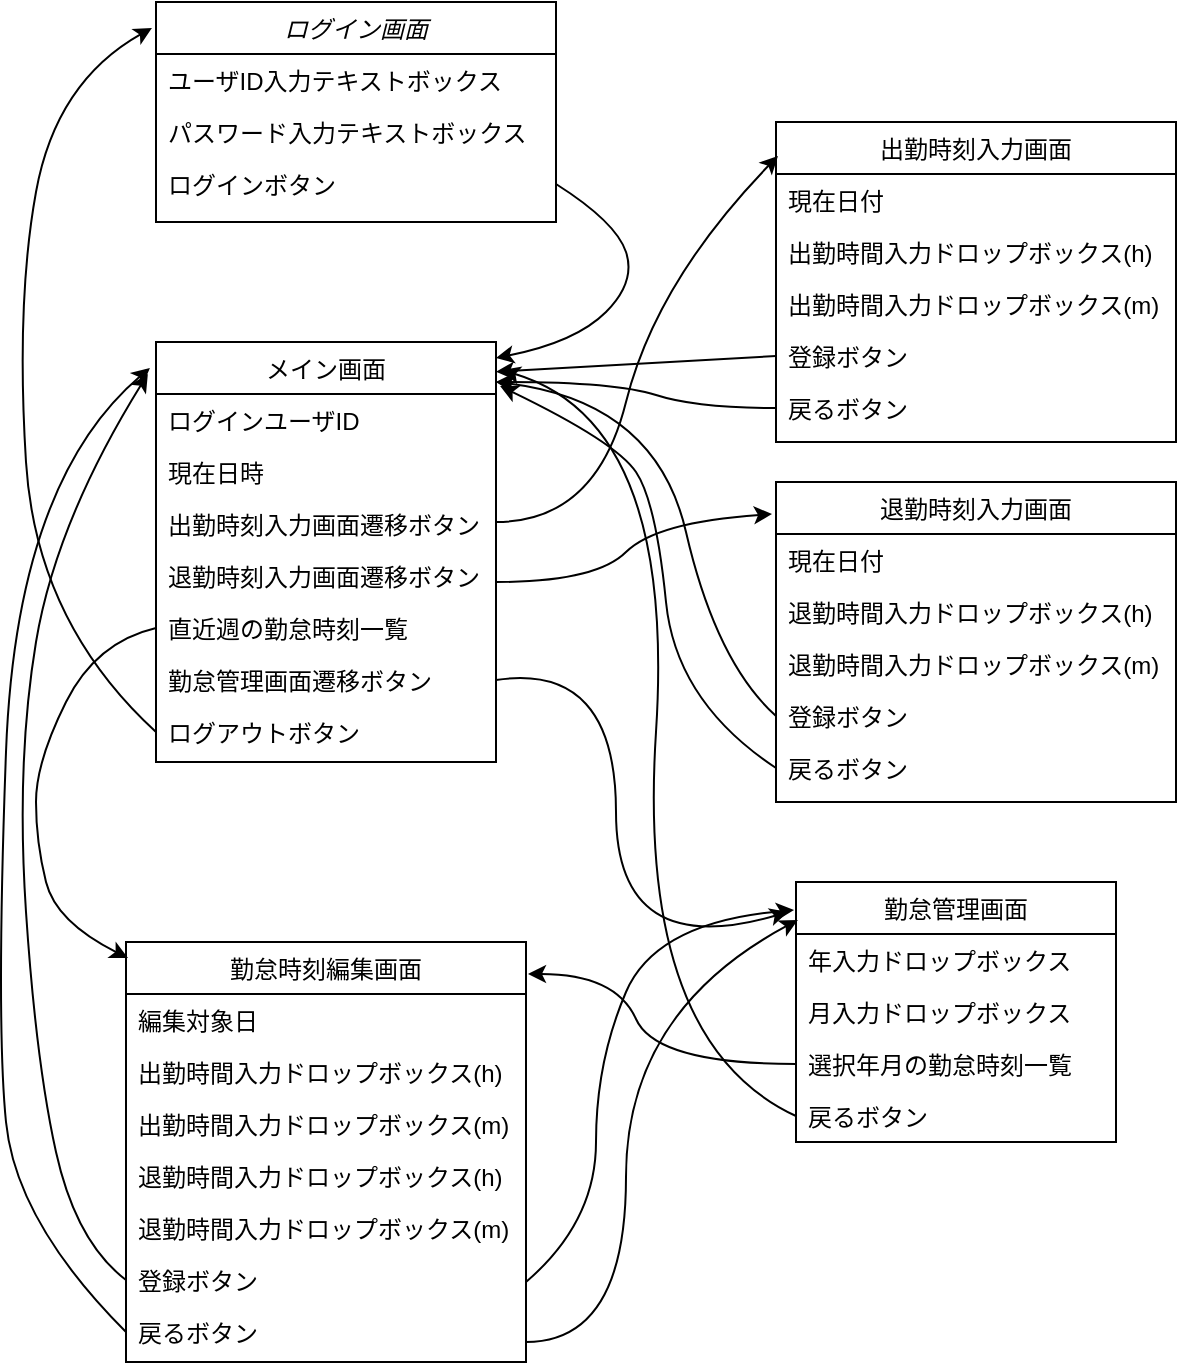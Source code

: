 <mxfile version="15.0.6" type="github">
  <diagram id="C5RBs43oDa-KdzZeNtuy" name="Page-1">
    <mxGraphModel dx="868" dy="482" grid="1" gridSize="10" guides="1" tooltips="1" connect="1" arrows="1" fold="1" page="1" pageScale="1" pageWidth="827" pageHeight="1169" math="0" shadow="0">
      <root>
        <mxCell id="WIyWlLk6GJQsqaUBKTNV-0" />
        <mxCell id="WIyWlLk6GJQsqaUBKTNV-1" parent="WIyWlLk6GJQsqaUBKTNV-0" />
        <mxCell id="zkfFHV4jXpPFQw0GAbJ--0" value="ログイン画面" style="swimlane;fontStyle=2;align=center;verticalAlign=top;childLayout=stackLayout;horizontal=1;startSize=26;horizontalStack=0;resizeParent=1;resizeLast=0;collapsible=1;marginBottom=0;rounded=0;shadow=0;strokeWidth=1;" parent="WIyWlLk6GJQsqaUBKTNV-1" vertex="1">
          <mxGeometry x="90" y="60" width="200" height="110" as="geometry">
            <mxRectangle x="230" y="140" width="160" height="26" as="alternateBounds" />
          </mxGeometry>
        </mxCell>
        <mxCell id="zkfFHV4jXpPFQw0GAbJ--1" value="ユーザID入力テキストボックス" style="text;align=left;verticalAlign=top;spacingLeft=4;spacingRight=4;overflow=hidden;rotatable=0;points=[[0,0.5],[1,0.5]];portConstraint=eastwest;" parent="zkfFHV4jXpPFQw0GAbJ--0" vertex="1">
          <mxGeometry y="26" width="200" height="26" as="geometry" />
        </mxCell>
        <mxCell id="zkfFHV4jXpPFQw0GAbJ--2" value="パスワード入力テキストボックス" style="text;align=left;verticalAlign=top;spacingLeft=4;spacingRight=4;overflow=hidden;rotatable=0;points=[[0,0.5],[1,0.5]];portConstraint=eastwest;rounded=0;shadow=0;html=0;" parent="zkfFHV4jXpPFQw0GAbJ--0" vertex="1">
          <mxGeometry y="52" width="200" height="26" as="geometry" />
        </mxCell>
        <mxCell id="zkfFHV4jXpPFQw0GAbJ--3" value="ログインボタン" style="text;align=left;verticalAlign=top;spacingLeft=4;spacingRight=4;overflow=hidden;rotatable=0;points=[[0,0.5],[1,0.5]];portConstraint=eastwest;rounded=0;shadow=0;html=0;" parent="zkfFHV4jXpPFQw0GAbJ--0" vertex="1">
          <mxGeometry y="78" width="200" height="26" as="geometry" />
        </mxCell>
        <mxCell id="zkfFHV4jXpPFQw0GAbJ--6" value="メイン画面" style="swimlane;fontStyle=0;align=center;verticalAlign=top;childLayout=stackLayout;horizontal=1;startSize=26;horizontalStack=0;resizeParent=1;resizeLast=0;collapsible=1;marginBottom=0;rounded=0;shadow=0;strokeWidth=1;" parent="WIyWlLk6GJQsqaUBKTNV-1" vertex="1">
          <mxGeometry x="90" y="230" width="170" height="210" as="geometry">
            <mxRectangle x="130" y="380" width="160" height="26" as="alternateBounds" />
          </mxGeometry>
        </mxCell>
        <mxCell id="zkfFHV4jXpPFQw0GAbJ--7" value="ログインユーザID" style="text;align=left;verticalAlign=top;spacingLeft=4;spacingRight=4;overflow=hidden;rotatable=0;points=[[0,0.5],[1,0.5]];portConstraint=eastwest;" parent="zkfFHV4jXpPFQw0GAbJ--6" vertex="1">
          <mxGeometry y="26" width="170" height="26" as="geometry" />
        </mxCell>
        <mxCell id="zkfFHV4jXpPFQw0GAbJ--8" value="現在日時" style="text;align=left;verticalAlign=top;spacingLeft=4;spacingRight=4;overflow=hidden;rotatable=0;points=[[0,0.5],[1,0.5]];portConstraint=eastwest;rounded=0;shadow=0;html=0;" parent="zkfFHV4jXpPFQw0GAbJ--6" vertex="1">
          <mxGeometry y="52" width="170" height="26" as="geometry" />
        </mxCell>
        <mxCell id="zkfFHV4jXpPFQw0GAbJ--10" value="出勤時刻入力画面遷移ボタン" style="text;align=left;verticalAlign=top;spacingLeft=4;spacingRight=4;overflow=hidden;rotatable=0;points=[[0,0.5],[1,0.5]];portConstraint=eastwest;fontStyle=0" parent="zkfFHV4jXpPFQw0GAbJ--6" vertex="1">
          <mxGeometry y="78" width="170" height="26" as="geometry" />
        </mxCell>
        <mxCell id="zkfFHV4jXpPFQw0GAbJ--11" value="退勤時刻入力画面遷移ボタン" style="text;align=left;verticalAlign=top;spacingLeft=4;spacingRight=4;overflow=hidden;rotatable=0;points=[[0,0.5],[1,0.5]];portConstraint=eastwest;" parent="zkfFHV4jXpPFQw0GAbJ--6" vertex="1">
          <mxGeometry y="104" width="170" height="26" as="geometry" />
        </mxCell>
        <mxCell id="IDx2Njl__8hyP89TONPv-0" value="直近週の勤怠時刻一覧" style="text;align=left;verticalAlign=top;spacingLeft=4;spacingRight=4;overflow=hidden;rotatable=0;points=[[0,0.5],[1,0.5]];portConstraint=eastwest;rounded=0;shadow=0;html=0;" vertex="1" parent="zkfFHV4jXpPFQw0GAbJ--6">
          <mxGeometry y="130" width="170" height="26" as="geometry" />
        </mxCell>
        <mxCell id="IDx2Njl__8hyP89TONPv-1" value="勤怠管理画面遷移ボタン" style="text;align=left;verticalAlign=top;spacingLeft=4;spacingRight=4;overflow=hidden;rotatable=0;points=[[0,0.5],[1,0.5]];portConstraint=eastwest;rounded=0;shadow=0;html=0;" vertex="1" parent="zkfFHV4jXpPFQw0GAbJ--6">
          <mxGeometry y="156" width="170" height="26" as="geometry" />
        </mxCell>
        <mxCell id="IDx2Njl__8hyP89TONPv-2" value="ログアウトボタン" style="text;align=left;verticalAlign=top;spacingLeft=4;spacingRight=4;overflow=hidden;rotatable=0;points=[[0,0.5],[1,0.5]];portConstraint=eastwest;rounded=0;shadow=0;html=0;" vertex="1" parent="zkfFHV4jXpPFQw0GAbJ--6">
          <mxGeometry y="182" width="170" height="26" as="geometry" />
        </mxCell>
        <mxCell id="zkfFHV4jXpPFQw0GAbJ--13" value="勤怠管理画面" style="swimlane;fontStyle=0;align=center;verticalAlign=top;childLayout=stackLayout;horizontal=1;startSize=26;horizontalStack=0;resizeParent=1;resizeLast=0;collapsible=1;marginBottom=0;rounded=0;shadow=0;strokeWidth=1;" parent="WIyWlLk6GJQsqaUBKTNV-1" vertex="1">
          <mxGeometry x="410" y="500" width="160" height="130" as="geometry">
            <mxRectangle x="340" y="380" width="170" height="26" as="alternateBounds" />
          </mxGeometry>
        </mxCell>
        <mxCell id="zkfFHV4jXpPFQw0GAbJ--14" value="年入力ドロップボックス" style="text;align=left;verticalAlign=top;spacingLeft=4;spacingRight=4;overflow=hidden;rotatable=0;points=[[0,0.5],[1,0.5]];portConstraint=eastwest;" parent="zkfFHV4jXpPFQw0GAbJ--13" vertex="1">
          <mxGeometry y="26" width="160" height="26" as="geometry" />
        </mxCell>
        <mxCell id="IDx2Njl__8hyP89TONPv-11" value="月入力ドロップボックス" style="text;align=left;verticalAlign=top;spacingLeft=4;spacingRight=4;overflow=hidden;rotatable=0;points=[[0,0.5],[1,0.5]];portConstraint=eastwest;" vertex="1" parent="zkfFHV4jXpPFQw0GAbJ--13">
          <mxGeometry y="52" width="160" height="26" as="geometry" />
        </mxCell>
        <mxCell id="IDx2Njl__8hyP89TONPv-12" value="選択年月の勤怠時刻一覧" style="text;align=left;verticalAlign=top;spacingLeft=4;spacingRight=4;overflow=hidden;rotatable=0;points=[[0,0.5],[1,0.5]];portConstraint=eastwest;" vertex="1" parent="zkfFHV4jXpPFQw0GAbJ--13">
          <mxGeometry y="78" width="160" height="26" as="geometry" />
        </mxCell>
        <mxCell id="IDx2Njl__8hyP89TONPv-14" value="戻るボタン" style="text;align=left;verticalAlign=top;spacingLeft=4;spacingRight=4;overflow=hidden;rotatable=0;points=[[0,0.5],[1,0.5]];portConstraint=eastwest;" vertex="1" parent="zkfFHV4jXpPFQw0GAbJ--13">
          <mxGeometry y="104" width="160" height="26" as="geometry" />
        </mxCell>
        <mxCell id="zkfFHV4jXpPFQw0GAbJ--17" value="出勤時刻入力画面" style="swimlane;fontStyle=0;align=center;verticalAlign=top;childLayout=stackLayout;horizontal=1;startSize=26;horizontalStack=0;resizeParent=1;resizeLast=0;collapsible=1;marginBottom=0;rounded=0;shadow=0;strokeWidth=1;" parent="WIyWlLk6GJQsqaUBKTNV-1" vertex="1">
          <mxGeometry x="400" y="120" width="200" height="160" as="geometry">
            <mxRectangle x="550" y="140" width="160" height="26" as="alternateBounds" />
          </mxGeometry>
        </mxCell>
        <mxCell id="zkfFHV4jXpPFQw0GAbJ--18" value="現在日付" style="text;align=left;verticalAlign=top;spacingLeft=4;spacingRight=4;overflow=hidden;rotatable=0;points=[[0,0.5],[1,0.5]];portConstraint=eastwest;" parent="zkfFHV4jXpPFQw0GAbJ--17" vertex="1">
          <mxGeometry y="26" width="200" height="26" as="geometry" />
        </mxCell>
        <mxCell id="zkfFHV4jXpPFQw0GAbJ--19" value="出勤時間入力ドロップボックス(h)" style="text;align=left;verticalAlign=top;spacingLeft=4;spacingRight=4;overflow=hidden;rotatable=0;points=[[0,0.5],[1,0.5]];portConstraint=eastwest;rounded=0;shadow=0;html=0;" parent="zkfFHV4jXpPFQw0GAbJ--17" vertex="1">
          <mxGeometry y="52" width="200" height="26" as="geometry" />
        </mxCell>
        <mxCell id="IDx2Njl__8hyP89TONPv-4" value="出勤時間入力ドロップボックス(m)" style="text;align=left;verticalAlign=top;spacingLeft=4;spacingRight=4;overflow=hidden;rotatable=0;points=[[0,0.5],[1,0.5]];portConstraint=eastwest;rounded=0;shadow=0;html=0;" vertex="1" parent="zkfFHV4jXpPFQw0GAbJ--17">
          <mxGeometry y="78" width="200" height="26" as="geometry" />
        </mxCell>
        <mxCell id="zkfFHV4jXpPFQw0GAbJ--20" value="登録ボタン" style="text;align=left;verticalAlign=top;spacingLeft=4;spacingRight=4;overflow=hidden;rotatable=0;points=[[0,0.5],[1,0.5]];portConstraint=eastwest;rounded=0;shadow=0;html=0;" parent="zkfFHV4jXpPFQw0GAbJ--17" vertex="1">
          <mxGeometry y="104" width="200" height="26" as="geometry" />
        </mxCell>
        <mxCell id="zkfFHV4jXpPFQw0GAbJ--21" value="戻るボタン" style="text;align=left;verticalAlign=top;spacingLeft=4;spacingRight=4;overflow=hidden;rotatable=0;points=[[0,0.5],[1,0.5]];portConstraint=eastwest;rounded=0;shadow=0;html=0;" parent="zkfFHV4jXpPFQw0GAbJ--17" vertex="1">
          <mxGeometry y="130" width="200" height="26" as="geometry" />
        </mxCell>
        <mxCell id="IDx2Njl__8hyP89TONPv-5" value="退勤時刻入力画面" style="swimlane;fontStyle=0;align=center;verticalAlign=top;childLayout=stackLayout;horizontal=1;startSize=26;horizontalStack=0;resizeParent=1;resizeLast=0;collapsible=1;marginBottom=0;rounded=0;shadow=0;strokeWidth=1;" vertex="1" parent="WIyWlLk6GJQsqaUBKTNV-1">
          <mxGeometry x="400" y="300" width="200" height="160" as="geometry">
            <mxRectangle x="550" y="140" width="160" height="26" as="alternateBounds" />
          </mxGeometry>
        </mxCell>
        <mxCell id="IDx2Njl__8hyP89TONPv-6" value="現在日付" style="text;align=left;verticalAlign=top;spacingLeft=4;spacingRight=4;overflow=hidden;rotatable=0;points=[[0,0.5],[1,0.5]];portConstraint=eastwest;" vertex="1" parent="IDx2Njl__8hyP89TONPv-5">
          <mxGeometry y="26" width="200" height="26" as="geometry" />
        </mxCell>
        <mxCell id="IDx2Njl__8hyP89TONPv-7" value="退勤時間入力ドロップボックス(h)" style="text;align=left;verticalAlign=top;spacingLeft=4;spacingRight=4;overflow=hidden;rotatable=0;points=[[0,0.5],[1,0.5]];portConstraint=eastwest;rounded=0;shadow=0;html=0;" vertex="1" parent="IDx2Njl__8hyP89TONPv-5">
          <mxGeometry y="52" width="200" height="26" as="geometry" />
        </mxCell>
        <mxCell id="IDx2Njl__8hyP89TONPv-8" value="退勤時間入力ドロップボックス(m)" style="text;align=left;verticalAlign=top;spacingLeft=4;spacingRight=4;overflow=hidden;rotatable=0;points=[[0,0.5],[1,0.5]];portConstraint=eastwest;rounded=0;shadow=0;html=0;" vertex="1" parent="IDx2Njl__8hyP89TONPv-5">
          <mxGeometry y="78" width="200" height="26" as="geometry" />
        </mxCell>
        <mxCell id="IDx2Njl__8hyP89TONPv-9" value="登録ボタン" style="text;align=left;verticalAlign=top;spacingLeft=4;spacingRight=4;overflow=hidden;rotatable=0;points=[[0,0.5],[1,0.5]];portConstraint=eastwest;rounded=0;shadow=0;html=0;" vertex="1" parent="IDx2Njl__8hyP89TONPv-5">
          <mxGeometry y="104" width="200" height="26" as="geometry" />
        </mxCell>
        <mxCell id="IDx2Njl__8hyP89TONPv-10" value="戻るボタン" style="text;align=left;verticalAlign=top;spacingLeft=4;spacingRight=4;overflow=hidden;rotatable=0;points=[[0,0.5],[1,0.5]];portConstraint=eastwest;rounded=0;shadow=0;html=0;" vertex="1" parent="IDx2Njl__8hyP89TONPv-5">
          <mxGeometry y="130" width="200" height="26" as="geometry" />
        </mxCell>
        <mxCell id="IDx2Njl__8hyP89TONPv-15" value="勤怠時刻編集画面" style="swimlane;fontStyle=0;align=center;verticalAlign=top;childLayout=stackLayout;horizontal=1;startSize=26;horizontalStack=0;resizeParent=1;resizeLast=0;collapsible=1;marginBottom=0;rounded=0;shadow=0;strokeWidth=1;" vertex="1" parent="WIyWlLk6GJQsqaUBKTNV-1">
          <mxGeometry x="75" y="530" width="200" height="210" as="geometry">
            <mxRectangle x="340" y="380" width="170" height="26" as="alternateBounds" />
          </mxGeometry>
        </mxCell>
        <mxCell id="IDx2Njl__8hyP89TONPv-16" value="編集対象日" style="text;align=left;verticalAlign=top;spacingLeft=4;spacingRight=4;overflow=hidden;rotatable=0;points=[[0,0.5],[1,0.5]];portConstraint=eastwest;" vertex="1" parent="IDx2Njl__8hyP89TONPv-15">
          <mxGeometry y="26" width="200" height="26" as="geometry" />
        </mxCell>
        <mxCell id="IDx2Njl__8hyP89TONPv-20" value="出勤時間入力ドロップボックス(h)" style="text;align=left;verticalAlign=top;spacingLeft=4;spacingRight=4;overflow=hidden;rotatable=0;points=[[0,0.5],[1,0.5]];portConstraint=eastwest;rounded=0;shadow=0;html=0;" vertex="1" parent="IDx2Njl__8hyP89TONPv-15">
          <mxGeometry y="52" width="200" height="26" as="geometry" />
        </mxCell>
        <mxCell id="IDx2Njl__8hyP89TONPv-21" value="出勤時間入力ドロップボックス(m)" style="text;align=left;verticalAlign=top;spacingLeft=4;spacingRight=4;overflow=hidden;rotatable=0;points=[[0,0.5],[1,0.5]];portConstraint=eastwest;rounded=0;shadow=0;html=0;" vertex="1" parent="IDx2Njl__8hyP89TONPv-15">
          <mxGeometry y="78" width="200" height="26" as="geometry" />
        </mxCell>
        <mxCell id="IDx2Njl__8hyP89TONPv-22" value="退勤時間入力ドロップボックス(h)" style="text;align=left;verticalAlign=top;spacingLeft=4;spacingRight=4;overflow=hidden;rotatable=0;points=[[0,0.5],[1,0.5]];portConstraint=eastwest;rounded=0;shadow=0;html=0;" vertex="1" parent="IDx2Njl__8hyP89TONPv-15">
          <mxGeometry y="104" width="200" height="26" as="geometry" />
        </mxCell>
        <mxCell id="IDx2Njl__8hyP89TONPv-23" value="退勤時間入力ドロップボックス(m)" style="text;align=left;verticalAlign=top;spacingLeft=4;spacingRight=4;overflow=hidden;rotatable=0;points=[[0,0.5],[1,0.5]];portConstraint=eastwest;rounded=0;shadow=0;html=0;" vertex="1" parent="IDx2Njl__8hyP89TONPv-15">
          <mxGeometry y="130" width="200" height="26" as="geometry" />
        </mxCell>
        <mxCell id="IDx2Njl__8hyP89TONPv-18" value="登録ボタン" style="text;align=left;verticalAlign=top;spacingLeft=4;spacingRight=4;overflow=hidden;rotatable=0;points=[[0,0.5],[1,0.5]];portConstraint=eastwest;" vertex="1" parent="IDx2Njl__8hyP89TONPv-15">
          <mxGeometry y="156" width="200" height="26" as="geometry" />
        </mxCell>
        <mxCell id="IDx2Njl__8hyP89TONPv-19" value="戻るボタン" style="text;align=left;verticalAlign=top;spacingLeft=4;spacingRight=4;overflow=hidden;rotatable=0;points=[[0,0.5],[1,0.5]];portConstraint=eastwest;" vertex="1" parent="IDx2Njl__8hyP89TONPv-15">
          <mxGeometry y="182" width="200" height="26" as="geometry" />
        </mxCell>
        <mxCell id="IDx2Njl__8hyP89TONPv-24" value="" style="curved=1;endArrow=classic;html=1;exitX=1;exitY=0.5;exitDx=0;exitDy=0;" edge="1" parent="WIyWlLk6GJQsqaUBKTNV-1" source="zkfFHV4jXpPFQw0GAbJ--3">
          <mxGeometry width="50" height="50" relative="1" as="geometry">
            <mxPoint x="310" y="240" as="sourcePoint" />
            <mxPoint x="260" y="238" as="targetPoint" />
            <Array as="points">
              <mxPoint x="320" y="170" />
              <mxPoint x="330" y="200" />
              <mxPoint x="300" y="230" />
            </Array>
          </mxGeometry>
        </mxCell>
        <mxCell id="IDx2Njl__8hyP89TONPv-25" value="" style="curved=1;endArrow=classic;html=1;exitX=0;exitY=0.5;exitDx=0;exitDy=0;entryX=-0.01;entryY=0.118;entryDx=0;entryDy=0;entryPerimeter=0;" edge="1" parent="WIyWlLk6GJQsqaUBKTNV-1" source="IDx2Njl__8hyP89TONPv-2" target="zkfFHV4jXpPFQw0GAbJ--0">
          <mxGeometry width="50" height="50" relative="1" as="geometry">
            <mxPoint x="30" y="400" as="sourcePoint" />
            <mxPoint x="70" y="350" as="targetPoint" />
            <Array as="points">
              <mxPoint x="30" y="370" />
              <mxPoint x="20" y="210" />
              <mxPoint x="40" y="100" />
            </Array>
          </mxGeometry>
        </mxCell>
        <mxCell id="IDx2Njl__8hyP89TONPv-26" value="" style="curved=1;endArrow=classic;html=1;exitX=1;exitY=0.5;exitDx=0;exitDy=0;entryX=-0.025;entryY=0.115;entryDx=0;entryDy=0;entryPerimeter=0;" edge="1" parent="WIyWlLk6GJQsqaUBKTNV-1" source="IDx2Njl__8hyP89TONPv-1" target="zkfFHV4jXpPFQw0GAbJ--13">
          <mxGeometry width="50" height="50" relative="1" as="geometry">
            <mxPoint x="300" y="380" as="sourcePoint" />
            <mxPoint x="360" y="543" as="targetPoint" />
            <Array as="points">
              <mxPoint x="320" y="390" />
              <mxPoint x="320" y="540" />
            </Array>
          </mxGeometry>
        </mxCell>
        <mxCell id="IDx2Njl__8hyP89TONPv-27" value="" style="curved=1;endArrow=classic;html=1;entryX=-0.01;entryY=0.1;entryDx=0;entryDy=0;entryPerimeter=0;" edge="1" parent="WIyWlLk6GJQsqaUBKTNV-1" target="IDx2Njl__8hyP89TONPv-5">
          <mxGeometry width="50" height="50" relative="1" as="geometry">
            <mxPoint x="260" y="350" as="sourcePoint" />
            <mxPoint x="310" y="300" as="targetPoint" />
            <Array as="points">
              <mxPoint x="310" y="350" />
              <mxPoint x="340" y="320" />
            </Array>
          </mxGeometry>
        </mxCell>
        <mxCell id="IDx2Njl__8hyP89TONPv-28" value="" style="curved=1;endArrow=classic;html=1;entryX=0.005;entryY=0.106;entryDx=0;entryDy=0;entryPerimeter=0;" edge="1" parent="WIyWlLk6GJQsqaUBKTNV-1" target="zkfFHV4jXpPFQw0GAbJ--17">
          <mxGeometry width="50" height="50" relative="1" as="geometry">
            <mxPoint x="260" y="320" as="sourcePoint" />
            <mxPoint x="310" y="270" as="targetPoint" />
            <Array as="points">
              <mxPoint x="310" y="320" />
              <mxPoint x="340" y="200" />
            </Array>
          </mxGeometry>
        </mxCell>
        <mxCell id="IDx2Njl__8hyP89TONPv-29" value="" style="curved=1;endArrow=classic;html=1;exitX=0;exitY=0.5;exitDx=0;exitDy=0;" edge="1" parent="WIyWlLk6GJQsqaUBKTNV-1" source="IDx2Njl__8hyP89TONPv-9">
          <mxGeometry width="50" height="50" relative="1" as="geometry">
            <mxPoint x="310" y="450" as="sourcePoint" />
            <mxPoint x="260" y="250" as="targetPoint" />
            <Array as="points">
              <mxPoint x="370" y="390" />
              <mxPoint x="340" y="260" />
            </Array>
          </mxGeometry>
        </mxCell>
        <mxCell id="IDx2Njl__8hyP89TONPv-30" value="" style="curved=1;endArrow=classic;html=1;exitX=0;exitY=0.5;exitDx=0;exitDy=0;entryX=1.012;entryY=-0.154;entryDx=0;entryDy=0;entryPerimeter=0;" edge="1" parent="WIyWlLk6GJQsqaUBKTNV-1" source="IDx2Njl__8hyP89TONPv-10" target="zkfFHV4jXpPFQw0GAbJ--7">
          <mxGeometry width="50" height="50" relative="1" as="geometry">
            <mxPoint x="320" y="330" as="sourcePoint" />
            <mxPoint x="370" y="280" as="targetPoint" />
            <Array as="points">
              <mxPoint x="350" y="410" />
              <mxPoint x="340" y="310" />
              <mxPoint x="320" y="280" />
            </Array>
          </mxGeometry>
        </mxCell>
        <mxCell id="IDx2Njl__8hyP89TONPv-31" value="" style="curved=1;endArrow=classic;html=1;exitX=0;exitY=0.5;exitDx=0;exitDy=0;entryX=1;entryY=0.095;entryDx=0;entryDy=0;entryPerimeter=0;" edge="1" parent="WIyWlLk6GJQsqaUBKTNV-1" source="zkfFHV4jXpPFQw0GAbJ--21" target="zkfFHV4jXpPFQw0GAbJ--6">
          <mxGeometry width="50" height="50" relative="1" as="geometry">
            <mxPoint x="320" y="300" as="sourcePoint" />
            <mxPoint x="370" y="250" as="targetPoint" />
            <Array as="points">
              <mxPoint x="360" y="263" />
              <mxPoint x="320" y="250" />
            </Array>
          </mxGeometry>
        </mxCell>
        <mxCell id="IDx2Njl__8hyP89TONPv-32" value="" style="curved=1;endArrow=classic;html=1;exitX=0;exitY=0.5;exitDx=0;exitDy=0;entryX=1;entryY=0.071;entryDx=0;entryDy=0;entryPerimeter=0;" edge="1" parent="WIyWlLk6GJQsqaUBKTNV-1" source="zkfFHV4jXpPFQw0GAbJ--20" target="zkfFHV4jXpPFQw0GAbJ--6">
          <mxGeometry width="50" height="50" relative="1" as="geometry">
            <mxPoint x="320" y="280" as="sourcePoint" />
            <mxPoint x="370" y="230" as="targetPoint" />
            <Array as="points" />
          </mxGeometry>
        </mxCell>
        <mxCell id="IDx2Njl__8hyP89TONPv-33" value="" style="curved=1;endArrow=classic;html=1;exitX=0;exitY=0.5;exitDx=0;exitDy=0;entryX=0.005;entryY=0.038;entryDx=0;entryDy=0;entryPerimeter=0;" edge="1" parent="WIyWlLk6GJQsqaUBKTNV-1" source="IDx2Njl__8hyP89TONPv-0" target="IDx2Njl__8hyP89TONPv-15">
          <mxGeometry width="50" height="50" relative="1" as="geometry">
            <mxPoint x="10" y="480" as="sourcePoint" />
            <mxPoint x="70" y="540" as="targetPoint" />
            <Array as="points">
              <mxPoint x="60" y="380" />
              <mxPoint x="30" y="440" />
              <mxPoint x="30" y="480" />
              <mxPoint x="40" y="520" />
            </Array>
          </mxGeometry>
        </mxCell>
        <mxCell id="IDx2Njl__8hyP89TONPv-34" value="" style="curved=1;endArrow=classic;html=1;exitX=0;exitY=0.5;exitDx=0;exitDy=0;entryX=-0.024;entryY=0.076;entryDx=0;entryDy=0;entryPerimeter=0;" edge="1" parent="WIyWlLk6GJQsqaUBKTNV-1" source="IDx2Njl__8hyP89TONPv-18" target="zkfFHV4jXpPFQw0GAbJ--6">
          <mxGeometry width="50" height="50" relative="1" as="geometry">
            <mxPoint x="20" y="635" as="sourcePoint" />
            <mxPoint x="70" y="585" as="targetPoint" />
            <Array as="points">
              <mxPoint x="50" y="680" />
              <mxPoint x="30" y="590" />
              <mxPoint x="20" y="440" />
              <mxPoint x="40" y="320" />
            </Array>
          </mxGeometry>
        </mxCell>
        <mxCell id="IDx2Njl__8hyP89TONPv-35" value="" style="curved=1;endArrow=classic;html=1;entryX=-0.018;entryY=0.062;entryDx=0;entryDy=0;entryPerimeter=0;exitX=0;exitY=0.5;exitDx=0;exitDy=0;" edge="1" parent="WIyWlLk6GJQsqaUBKTNV-1" source="IDx2Njl__8hyP89TONPv-19" target="zkfFHV4jXpPFQw0GAbJ--6">
          <mxGeometry width="50" height="50" relative="1" as="geometry">
            <mxPoint x="70" y="720" as="sourcePoint" />
            <mxPoint x="60" y="640" as="targetPoint" />
            <Array as="points">
              <mxPoint x="20" y="670" />
              <mxPoint x="10" y="570" />
              <mxPoint x="20" y="300" />
            </Array>
          </mxGeometry>
        </mxCell>
        <mxCell id="IDx2Njl__8hyP89TONPv-36" value="" style="curved=1;endArrow=classic;html=1;entryX=0.006;entryY=0.146;entryDx=0;entryDy=0;entryPerimeter=0;" edge="1" parent="WIyWlLk6GJQsqaUBKTNV-1" target="zkfFHV4jXpPFQw0GAbJ--13">
          <mxGeometry width="50" height="50" relative="1" as="geometry">
            <mxPoint x="275" y="730" as="sourcePoint" />
            <mxPoint x="325" y="680" as="targetPoint" />
            <Array as="points">
              <mxPoint x="325" y="730" />
              <mxPoint x="325" y="565" />
            </Array>
          </mxGeometry>
        </mxCell>
        <mxCell id="IDx2Njl__8hyP89TONPv-37" value="" style="curved=1;endArrow=classic;html=1;entryX=-0.006;entryY=0.108;entryDx=0;entryDy=0;entryPerimeter=0;" edge="1" parent="WIyWlLk6GJQsqaUBKTNV-1" target="zkfFHV4jXpPFQw0GAbJ--13">
          <mxGeometry width="50" height="50" relative="1" as="geometry">
            <mxPoint x="275" y="700" as="sourcePoint" />
            <mxPoint x="360" y="550" as="targetPoint" />
            <Array as="points">
              <mxPoint x="310" y="670" />
              <mxPoint x="310" y="590" />
              <mxPoint x="340" y="520" />
            </Array>
          </mxGeometry>
        </mxCell>
        <mxCell id="IDx2Njl__8hyP89TONPv-38" value="" style="curved=1;endArrow=classic;html=1;exitX=0;exitY=0.5;exitDx=0;exitDy=0;entryX=1.005;entryY=0.076;entryDx=0;entryDy=0;entryPerimeter=0;" edge="1" parent="WIyWlLk6GJQsqaUBKTNV-1" source="IDx2Njl__8hyP89TONPv-12" target="IDx2Njl__8hyP89TONPv-15">
          <mxGeometry width="50" height="50" relative="1" as="geometry">
            <mxPoint x="290" y="610" as="sourcePoint" />
            <mxPoint x="340" y="560" as="targetPoint" />
            <Array as="points">
              <mxPoint x="340" y="591" />
              <mxPoint x="320" y="546" />
            </Array>
          </mxGeometry>
        </mxCell>
        <mxCell id="IDx2Njl__8hyP89TONPv-39" value="" style="curved=1;endArrow=classic;html=1;exitX=0;exitY=0.5;exitDx=0;exitDy=0;entryX=1.018;entryY=0.067;entryDx=0;entryDy=0;entryPerimeter=0;" edge="1" parent="WIyWlLk6GJQsqaUBKTNV-1" source="IDx2Njl__8hyP89TONPv-14" target="zkfFHV4jXpPFQw0GAbJ--6">
          <mxGeometry width="50" height="50" relative="1" as="geometry">
            <mxPoint x="330" y="630" as="sourcePoint" />
            <mxPoint x="380" y="580" as="targetPoint" />
            <Array as="points">
              <mxPoint x="330" y="580" />
              <mxPoint x="350" y="270" />
            </Array>
          </mxGeometry>
        </mxCell>
      </root>
    </mxGraphModel>
  </diagram>
</mxfile>
